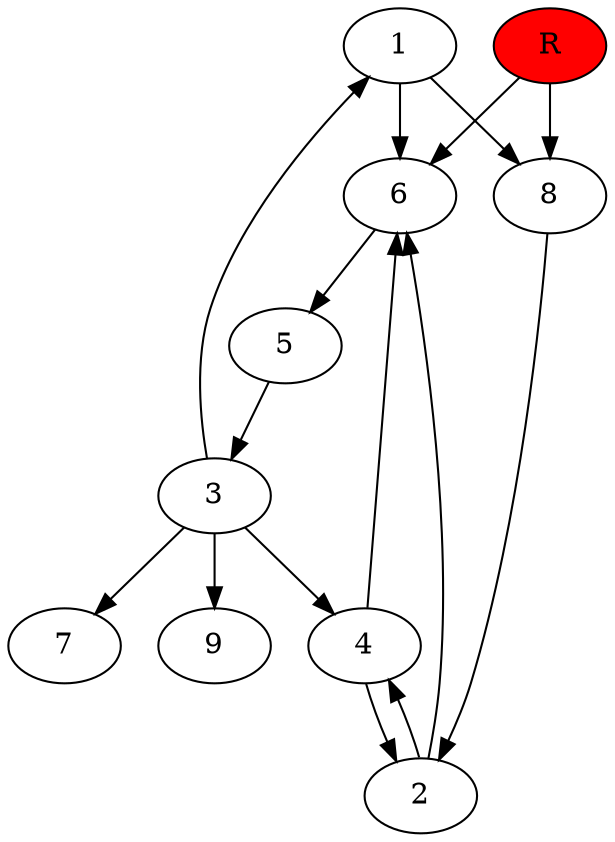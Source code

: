 digraph prb40213 {
	1
	2
	3
	4
	5
	6
	7
	8
	R [fillcolor="#ff0000" style=filled]
	1 -> 6
	1 -> 8
	2 -> 4
	2 -> 6
	3 -> 1
	3 -> 4
	3 -> 7
	3 -> 9
	4 -> 2
	4 -> 6
	5 -> 3
	6 -> 5
	8 -> 2
	R -> 6
	R -> 8
}
